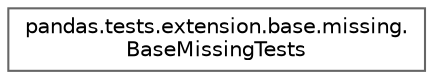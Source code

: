 digraph "Graphical Class Hierarchy"
{
 // LATEX_PDF_SIZE
  bgcolor="transparent";
  edge [fontname=Helvetica,fontsize=10,labelfontname=Helvetica,labelfontsize=10];
  node [fontname=Helvetica,fontsize=10,shape=box,height=0.2,width=0.4];
  rankdir="LR";
  Node0 [id="Node000000",label="pandas.tests.extension.base.missing.\lBaseMissingTests",height=0.2,width=0.4,color="grey40", fillcolor="white", style="filled",URL="$d3/d12/classpandas_1_1tests_1_1extension_1_1base_1_1missing_1_1BaseMissingTests.html",tooltip=" "];
}
